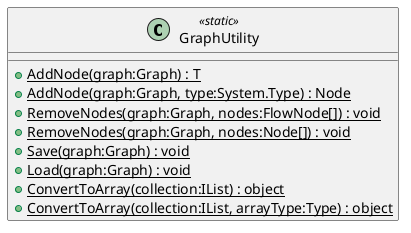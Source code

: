 @startuml
class GraphUtility <<static>> {
    + {static} AddNode(graph:Graph) : T
    + {static} AddNode(graph:Graph, type:System.Type) : Node
    + {static} RemoveNodes(graph:Graph, nodes:FlowNode[]) : void
    + {static} RemoveNodes(graph:Graph, nodes:Node[]) : void
    + {static} Save(graph:Graph) : void
    + {static} Load(graph:Graph) : void
    + {static} ConvertToArray(collection:IList) : object
    + {static} ConvertToArray(collection:IList, arrayType:Type) : object
}
@enduml
